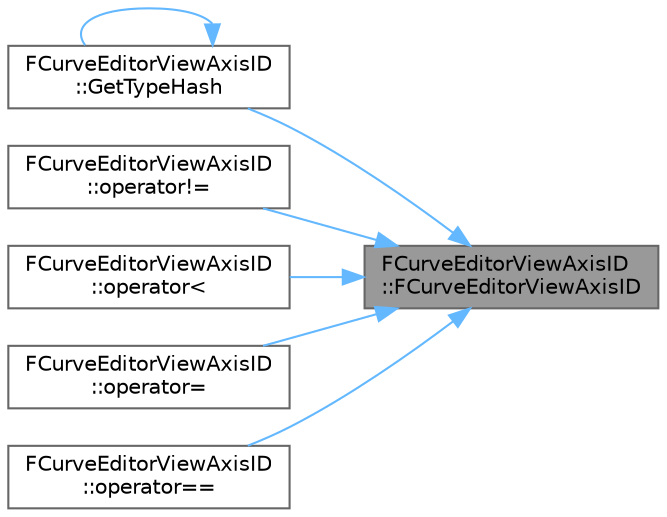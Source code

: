 digraph "FCurveEditorViewAxisID::FCurveEditorViewAxisID"
{
 // INTERACTIVE_SVG=YES
 // LATEX_PDF_SIZE
  bgcolor="transparent";
  edge [fontname=Helvetica,fontsize=10,labelfontname=Helvetica,labelfontsize=10];
  node [fontname=Helvetica,fontsize=10,shape=box,height=0.2,width=0.4];
  rankdir="RL";
  Node1 [id="Node000001",label="FCurveEditorViewAxisID\l::FCurveEditorViewAxisID",height=0.2,width=0.4,color="gray40", fillcolor="grey60", style="filled", fontcolor="black",tooltip=" "];
  Node1 -> Node2 [id="edge1_Node000001_Node000002",dir="back",color="steelblue1",style="solid",tooltip=" "];
  Node2 [id="Node000002",label="FCurveEditorViewAxisID\l::GetTypeHash",height=0.2,width=0.4,color="grey40", fillcolor="white", style="filled",URL="$d8/d41/structFCurveEditorViewAxisID.html#a251acb417c6c1842ecf803ab8cd85fe8",tooltip=" "];
  Node2 -> Node2 [id="edge2_Node000002_Node000002",dir="back",color="steelblue1",style="solid",tooltip=" "];
  Node1 -> Node3 [id="edge3_Node000001_Node000003",dir="back",color="steelblue1",style="solid",tooltip=" "];
  Node3 [id="Node000003",label="FCurveEditorViewAxisID\l::operator!=",height=0.2,width=0.4,color="grey40", fillcolor="white", style="filled",URL="$d8/d41/structFCurveEditorViewAxisID.html#a1792b3ed9051eb5d3f75cca34546e6e0",tooltip=" "];
  Node1 -> Node4 [id="edge4_Node000001_Node000004",dir="back",color="steelblue1",style="solid",tooltip=" "];
  Node4 [id="Node000004",label="FCurveEditorViewAxisID\l::operator\<",height=0.2,width=0.4,color="grey40", fillcolor="white", style="filled",URL="$d8/d41/structFCurveEditorViewAxisID.html#a5d4643573670609af546f9afb4a851a1",tooltip=" "];
  Node1 -> Node5 [id="edge5_Node000001_Node000005",dir="back",color="steelblue1",style="solid",tooltip=" "];
  Node5 [id="Node000005",label="FCurveEditorViewAxisID\l::operator=",height=0.2,width=0.4,color="grey40", fillcolor="white", style="filled",URL="$d8/d41/structFCurveEditorViewAxisID.html#a1b710bfb2b15b86c526ec82c13ca2c8a",tooltip=" "];
  Node1 -> Node6 [id="edge6_Node000001_Node000006",dir="back",color="steelblue1",style="solid",tooltip=" "];
  Node6 [id="Node000006",label="FCurveEditorViewAxisID\l::operator==",height=0.2,width=0.4,color="grey40", fillcolor="white", style="filled",URL="$d8/d41/structFCurveEditorViewAxisID.html#a7f07076165a4bbff45a189f5ee8ffb3f",tooltip=" "];
}
